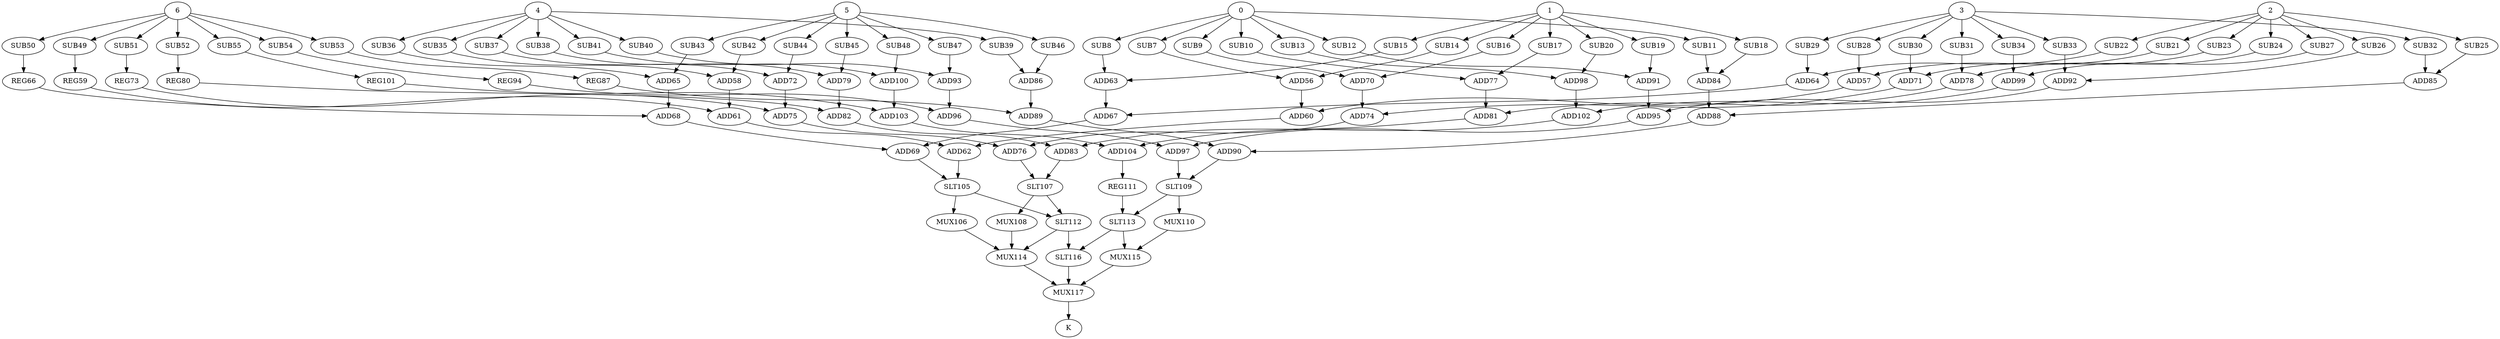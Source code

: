 strict digraph  {
0;
7 [label=SUB7];
8 [label=SUB8];
9 [label=SUB9];
10 [label=SUB10];
11 [label=SUB11];
12 [label=SUB12];
13 [label=SUB13];
1;
14 [label=SUB14];
15 [label=SUB15];
16 [label=SUB16];
17 [label=SUB17];
18 [label=SUB18];
19 [label=SUB19];
20 [label=SUB20];
2;
21 [label=SUB21];
22 [label=SUB22];
23 [label=SUB23];
24 [label=SUB24];
25 [label=SUB25];
26 [label=SUB26];
27 [label=SUB27];
3;
28 [label=SUB28];
29 [label=SUB29];
30 [label=SUB30];
31 [label=SUB31];
32 [label=SUB32];
33 [label=SUB33];
34 [label=SUB34];
4;
35 [label=SUB35];
36 [label=SUB36];
37 [label=SUB37];
38 [label=SUB38];
39 [label=SUB39];
40 [label=SUB40];
41 [label=SUB41];
5;
42 [label=SUB42];
43 [label=SUB43];
44 [label=SUB44];
45 [label=SUB45];
46 [label=SUB46];
47 [label=SUB47];
48 [label=SUB48];
6;
49 [label=SUB49];
50 [label=SUB50];
51 [label=SUB51];
52 [label=SUB52];
53 [label=SUB53];
54 [label=SUB54];
55 [label=SUB55];
56 [label=ADD56];
57 [label=ADD57];
58 [label=ADD58];
59 [label=REG59];
60 [label=ADD60];
61 [label=ADD61];
62 [label=ADD62];
63 [label=ADD63];
64 [label=ADD64];
65 [label=ADD65];
66 [label=REG66];
67 [label=ADD67];
68 [label=ADD68];
69 [label=ADD69];
70 [label=ADD70];
71 [label=ADD71];
72 [label=ADD72];
73 [label=REG73];
74 [label=ADD74];
75 [label=ADD75];
76 [label=ADD76];
77 [label=ADD77];
78 [label=ADD78];
79 [label=ADD79];
80 [label=REG80];
81 [label=ADD81];
82 [label=ADD82];
83 [label=ADD83];
84 [label=ADD84];
85 [label=ADD85];
86 [label=ADD86];
87 [label=REG87];
88 [label=ADD88];
89 [label=ADD89];
90 [label=ADD90];
91 [label=ADD91];
92 [label=ADD92];
93 [label=ADD93];
94 [label=REG94];
95 [label=ADD95];
96 [label=ADD96];
97 [label=ADD97];
98 [label=ADD98];
99 [label=ADD99];
100 [label=ADD100];
101 [label=REG101];
102 [label=ADD102];
103 [label=ADD103];
104 [label=ADD104];
105 [label=SLT105];
106 [label=MUX106];
107 [label=SLT107];
108 [label=MUX108];
109 [label=SLT109];
110 [label=MUX110];
111 [label=REG111];
112 [label=SLT112];
113 [label=SLT113];
114 [label=MUX114];
115 [label=MUX115];
116 [label=SLT116];
117 [label=MUX117];
118 [label=K];
0 -> 7;
0 -> 8;
0 -> 9;
0 -> 10;
0 -> 11;
0 -> 12;
0 -> 13;
7 -> 56;
8 -> 63;
9 -> 70;
10 -> 77;
11 -> 84;
12 -> 91;
13 -> 98;
1 -> 14;
1 -> 15;
1 -> 16;
1 -> 17;
1 -> 18;
1 -> 19;
1 -> 20;
14 -> 56;
15 -> 63;
16 -> 70;
17 -> 77;
18 -> 84;
19 -> 91;
20 -> 98;
2 -> 21;
2 -> 22;
2 -> 23;
2 -> 24;
2 -> 25;
2 -> 26;
2 -> 27;
21 -> 57;
22 -> 64;
23 -> 71;
24 -> 78;
25 -> 85;
26 -> 92;
27 -> 99;
3 -> 28;
3 -> 29;
3 -> 30;
3 -> 31;
3 -> 32;
3 -> 33;
3 -> 34;
28 -> 57;
29 -> 64;
30 -> 71;
31 -> 78;
32 -> 85;
33 -> 92;
34 -> 99;
4 -> 35;
4 -> 36;
4 -> 37;
4 -> 38;
4 -> 39;
4 -> 40;
4 -> 41;
35 -> 58;
36 -> 65;
37 -> 72;
38 -> 79;
39 -> 86;
40 -> 93;
41 -> 100;
5 -> 42;
5 -> 43;
5 -> 44;
5 -> 45;
5 -> 46;
5 -> 47;
5 -> 48;
42 -> 58;
43 -> 65;
44 -> 72;
45 -> 79;
46 -> 86;
47 -> 93;
48 -> 100;
6 -> 49;
6 -> 50;
6 -> 51;
6 -> 52;
6 -> 53;
6 -> 54;
6 -> 55;
49 -> 59;
50 -> 66;
51 -> 73;
52 -> 80;
53 -> 87;
54 -> 94;
55 -> 101;
56 -> 60;
57 -> 60;
58 -> 61;
59 -> 61;
60 -> 62;
61 -> 62;
62 -> 105;
63 -> 67;
64 -> 67;
65 -> 68;
66 -> 68;
67 -> 69;
68 -> 69;
69 -> 105;
70 -> 74;
71 -> 74;
72 -> 75;
73 -> 75;
74 -> 76;
75 -> 76;
76 -> 107;
77 -> 81;
78 -> 81;
79 -> 82;
80 -> 82;
81 -> 83;
82 -> 83;
83 -> 107;
84 -> 88;
85 -> 88;
86 -> 89;
87 -> 89;
88 -> 90;
89 -> 90;
90 -> 109;
91 -> 95;
92 -> 95;
93 -> 96;
94 -> 96;
95 -> 97;
96 -> 97;
97 -> 109;
98 -> 102;
99 -> 102;
100 -> 103;
101 -> 103;
102 -> 104;
103 -> 104;
104 -> 111;
105 -> 106;
105 -> 112;
106 -> 114;
107 -> 108;
107 -> 112;
108 -> 114;
109 -> 110;
109 -> 113;
110 -> 115;
111 -> 113;
112 -> 114;
112 -> 116;
113 -> 115;
113 -> 116;
114 -> 117;
115 -> 117;
116 -> 117;
117 -> 118;
}
